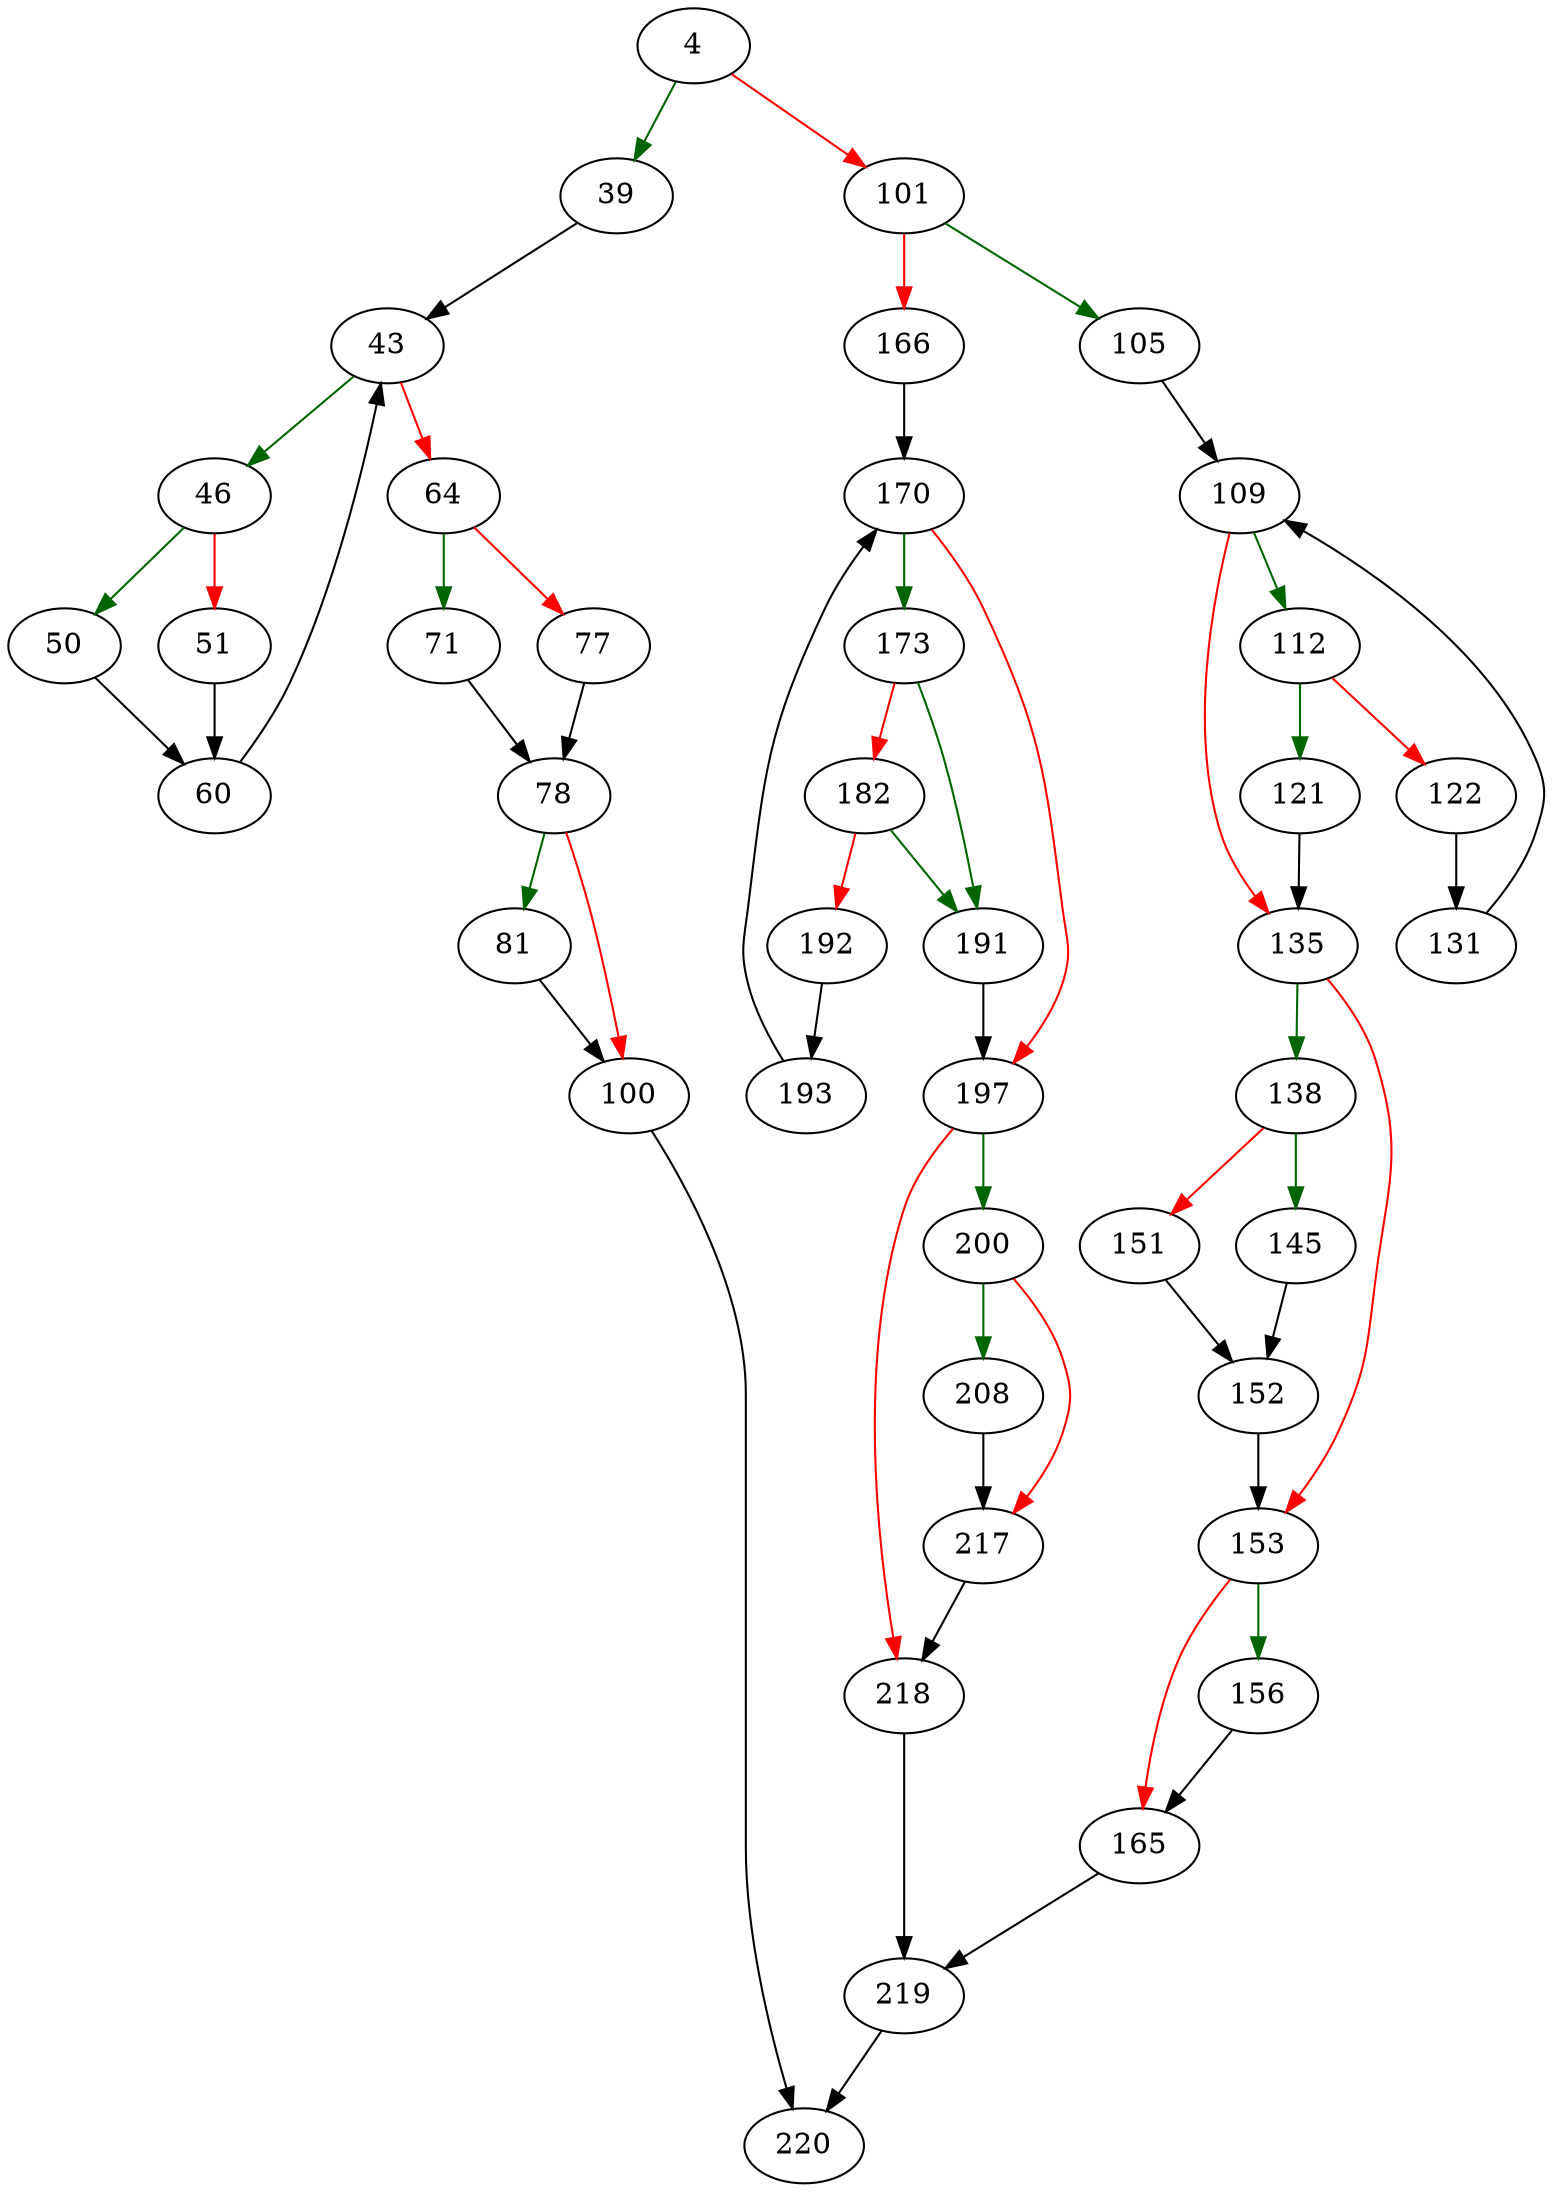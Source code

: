 strict digraph "unixShmLock" {
	// Node definitions.
	4 [entry=true];
	39;
	101;
	43;
	46;
	64;
	50;
	51;
	60;
	71;
	77;
	78;
	81;
	100;
	220;
	105;
	166;
	109;
	112;
	135;
	121;
	122;
	131;
	138;
	153;
	145;
	151;
	152;
	156;
	165;
	219;
	170;
	173;
	197;
	191;
	182;
	192;
	193;
	200;
	218;
	208;
	217;

	// Edge definitions.
	4 -> 39 [
		color=darkgreen
		cond=true
	];
	4 -> 101 [
		color=red
		cond=false
	];
	39 -> 43;
	101 -> 105 [
		color=darkgreen
		cond=true
	];
	101 -> 166 [
		color=red
		cond=false
	];
	43 -> 46 [
		color=darkgreen
		cond=true
	];
	43 -> 64 [
		color=red
		cond=false
	];
	46 -> 50 [
		color=darkgreen
		cond=true
	];
	46 -> 51 [
		color=red
		cond=false
	];
	64 -> 71 [
		color=darkgreen
		cond=true
	];
	64 -> 77 [
		color=red
		cond=false
	];
	50 -> 60;
	51 -> 60;
	60 -> 43;
	71 -> 78;
	77 -> 78;
	78 -> 81 [
		color=darkgreen
		cond=true
	];
	78 -> 100 [
		color=red
		cond=false
	];
	81 -> 100;
	100 -> 220;
	105 -> 109;
	166 -> 170;
	109 -> 112 [
		color=darkgreen
		cond=true
	];
	109 -> 135 [
		color=red
		cond=false
	];
	112 -> 121 [
		color=darkgreen
		cond=true
	];
	112 -> 122 [
		color=red
		cond=false
	];
	135 -> 138 [
		color=darkgreen
		cond=true
	];
	135 -> 153 [
		color=red
		cond=false
	];
	121 -> 135;
	122 -> 131;
	131 -> 109;
	138 -> 145 [
		color=darkgreen
		cond=true
	];
	138 -> 151 [
		color=red
		cond=false
	];
	153 -> 156 [
		color=darkgreen
		cond=true
	];
	153 -> 165 [
		color=red
		cond=false
	];
	145 -> 152;
	151 -> 152;
	152 -> 153;
	156 -> 165;
	165 -> 219;
	219 -> 220;
	170 -> 173 [
		color=darkgreen
		cond=true
	];
	170 -> 197 [
		color=red
		cond=false
	];
	173 -> 191 [
		color=darkgreen
		cond=true
	];
	173 -> 182 [
		color=red
		cond=false
	];
	197 -> 200 [
		color=darkgreen
		cond=true
	];
	197 -> 218 [
		color=red
		cond=false
	];
	191 -> 197;
	182 -> 191 [
		color=darkgreen
		cond=true
	];
	182 -> 192 [
		color=red
		cond=false
	];
	192 -> 193;
	193 -> 170;
	200 -> 208 [
		color=darkgreen
		cond=true
	];
	200 -> 217 [
		color=red
		cond=false
	];
	218 -> 219;
	208 -> 217;
	217 -> 218;
}